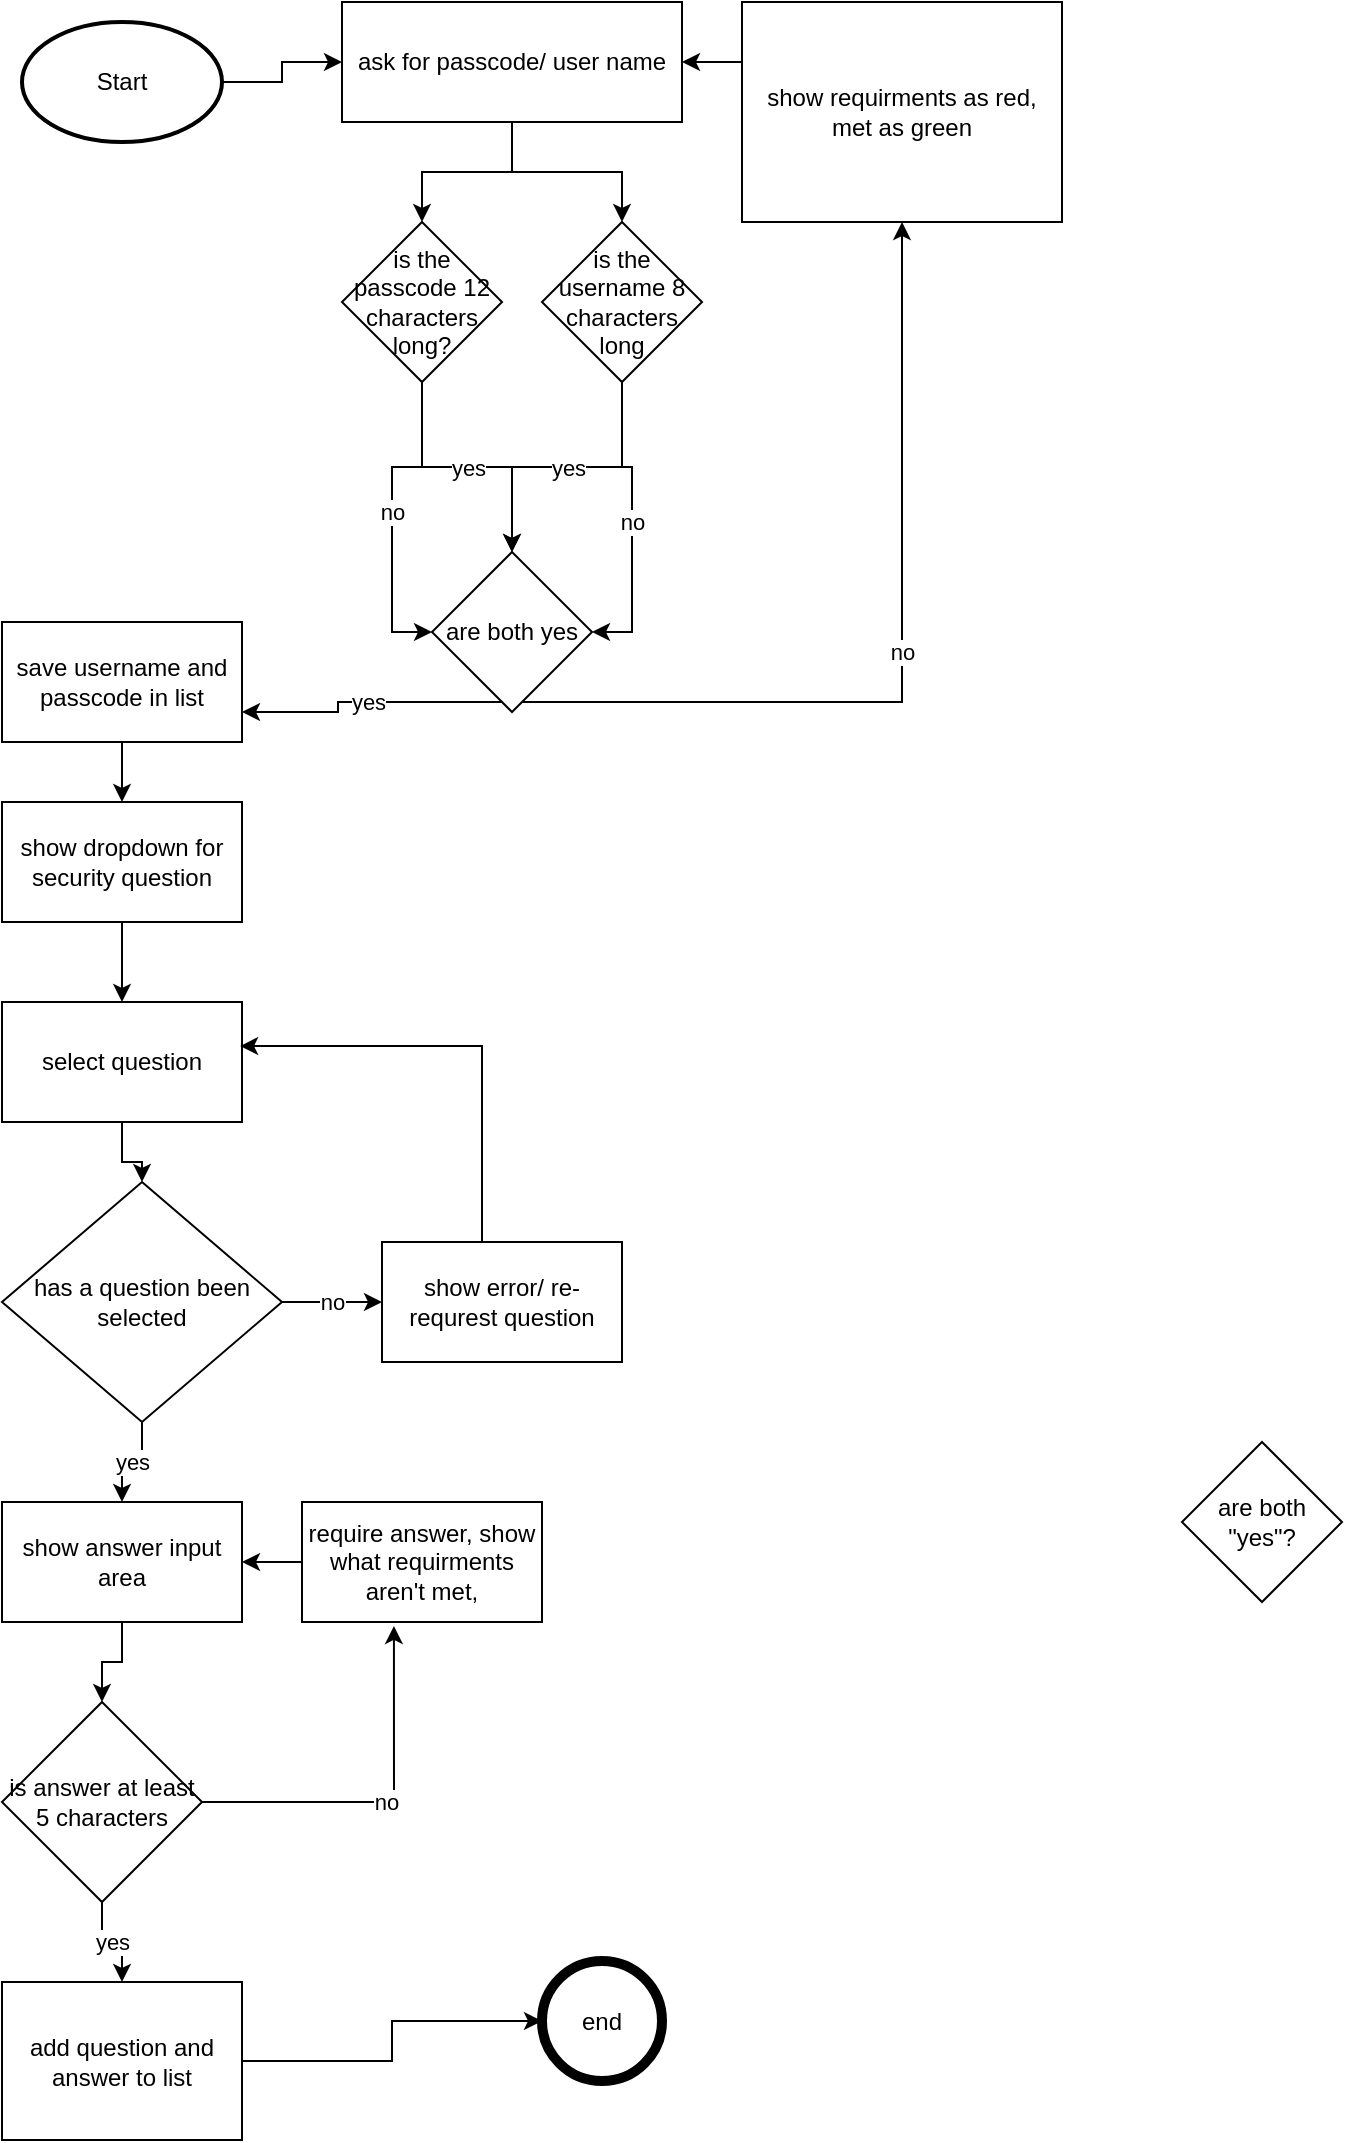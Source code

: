 <mxfile version="24.2.5" type="device" pages="4">
  <diagram name="Login Check/ Storage" id="9tpw70X7Q1VtCu32FNCy">
    <mxGraphModel dx="1434" dy="956" grid="1" gridSize="10" guides="1" tooltips="1" connect="1" arrows="1" fold="1" page="1" pageScale="1" pageWidth="827" pageHeight="1169" math="0" shadow="0">
      <root>
        <mxCell id="0Hoveio9KSXY4x-1HRcn-0" />
        <mxCell id="0Hoveio9KSXY4x-1HRcn-1" parent="0Hoveio9KSXY4x-1HRcn-0" />
        <mxCell id="dm8yeIsYwI0P7qoBIj0t-7" value="" style="edgeStyle=orthogonalEdgeStyle;rounded=0;orthogonalLoop=1;jettySize=auto;html=1;" parent="0Hoveio9KSXY4x-1HRcn-1" source="0Hoveio9KSXY4x-1HRcn-3" target="dm8yeIsYwI0P7qoBIj0t-5" edge="1">
          <mxGeometry relative="1" as="geometry" />
        </mxCell>
        <mxCell id="0Hoveio9KSXY4x-1HRcn-3" value="Start" style="strokeWidth=2;html=1;shape=mxgraph.flowchart.start_1;whiteSpace=wrap;" parent="0Hoveio9KSXY4x-1HRcn-1" vertex="1">
          <mxGeometry x="10" y="10" width="100" height="60" as="geometry" />
        </mxCell>
        <mxCell id="0Hoveio9KSXY4x-1HRcn-4" style="edgeStyle=orthogonalEdgeStyle;rounded=0;orthogonalLoop=1;jettySize=auto;html=1;entryX=0;entryY=0.5;entryDx=0;entryDy=0;" parent="0Hoveio9KSXY4x-1HRcn-1" edge="1">
          <mxGeometry relative="1" as="geometry">
            <Array as="points">
              <mxPoint x="470" y="10" />
            </Array>
            <mxPoint x="260" y="10" as="sourcePoint" />
          </mxGeometry>
        </mxCell>
        <mxCell id="bce6IL9_vLdNjxIvjYd0-7" value="yes" style="edgeStyle=orthogonalEdgeStyle;rounded=0;orthogonalLoop=1;jettySize=auto;html=1;entryX=0.5;entryY=0;entryDx=0;entryDy=0;" edge="1" parent="0Hoveio9KSXY4x-1HRcn-1" source="0Hoveio9KSXY4x-1HRcn-16" target="bce6IL9_vLdNjxIvjYd0-4">
          <mxGeometry relative="1" as="geometry" />
        </mxCell>
        <mxCell id="bce6IL9_vLdNjxIvjYd0-14" value="no" style="edgeStyle=orthogonalEdgeStyle;rounded=0;orthogonalLoop=1;jettySize=auto;html=1;entryX=0;entryY=0.5;entryDx=0;entryDy=0;" edge="1" parent="0Hoveio9KSXY4x-1HRcn-1" source="0Hoveio9KSXY4x-1HRcn-16" target="bce6IL9_vLdNjxIvjYd0-4">
          <mxGeometry relative="1" as="geometry" />
        </mxCell>
        <mxCell id="0Hoveio9KSXY4x-1HRcn-16" value="is the passcode 12 characters long?" style="rhombus;whiteSpace=wrap;html=1;" parent="0Hoveio9KSXY4x-1HRcn-1" vertex="1">
          <mxGeometry x="170" y="110" width="80" height="80" as="geometry" />
        </mxCell>
        <mxCell id="bce6IL9_vLdNjxIvjYd0-6" value="yes" style="edgeStyle=orthogonalEdgeStyle;rounded=0;orthogonalLoop=1;jettySize=auto;html=1;entryX=0.5;entryY=0;entryDx=0;entryDy=0;" edge="1" parent="0Hoveio9KSXY4x-1HRcn-1" source="0Hoveio9KSXY4x-1HRcn-19" target="bce6IL9_vLdNjxIvjYd0-4">
          <mxGeometry relative="1" as="geometry" />
        </mxCell>
        <mxCell id="bce6IL9_vLdNjxIvjYd0-13" value="no" style="edgeStyle=orthogonalEdgeStyle;rounded=0;orthogonalLoop=1;jettySize=auto;html=1;entryX=1;entryY=0.5;entryDx=0;entryDy=0;" edge="1" parent="0Hoveio9KSXY4x-1HRcn-1" source="0Hoveio9KSXY4x-1HRcn-19" target="bce6IL9_vLdNjxIvjYd0-4">
          <mxGeometry relative="1" as="geometry" />
        </mxCell>
        <mxCell id="0Hoveio9KSXY4x-1HRcn-19" value="is the username 8 characters long" style="rhombus;whiteSpace=wrap;html=1;" parent="0Hoveio9KSXY4x-1HRcn-1" vertex="1">
          <mxGeometry x="270" y="110" width="80" height="80" as="geometry" />
        </mxCell>
        <mxCell id="bce6IL9_vLdNjxIvjYd0-9" value="" style="edgeStyle=orthogonalEdgeStyle;rounded=0;orthogonalLoop=1;jettySize=auto;html=1;" edge="1" parent="0Hoveio9KSXY4x-1HRcn-1" source="0Hoveio9KSXY4x-1HRcn-22" target="dm8yeIsYwI0P7qoBIj0t-5">
          <mxGeometry relative="1" as="geometry">
            <Array as="points">
              <mxPoint x="360" y="30" />
              <mxPoint x="360" y="30" />
            </Array>
          </mxGeometry>
        </mxCell>
        <mxCell id="0Hoveio9KSXY4x-1HRcn-22" value="show requirments as red, met as green" style="whiteSpace=wrap;html=1;" parent="0Hoveio9KSXY4x-1HRcn-1" vertex="1">
          <mxGeometry x="370" width="160" height="110" as="geometry" />
        </mxCell>
        <mxCell id="0Hoveio9KSXY4x-1HRcn-25" value="are both &quot;yes&quot;?" style="rhombus;whiteSpace=wrap;html=1;" parent="0Hoveio9KSXY4x-1HRcn-1" vertex="1">
          <mxGeometry x="590" y="720" width="80" height="80" as="geometry" />
        </mxCell>
        <mxCell id="bce6IL9_vLdNjxIvjYd0-23" value="" style="edgeStyle=orthogonalEdgeStyle;rounded=0;orthogonalLoop=1;jettySize=auto;html=1;" edge="1" parent="0Hoveio9KSXY4x-1HRcn-1" source="0Hoveio9KSXY4x-1HRcn-30" target="0Hoveio9KSXY4x-1HRcn-32">
          <mxGeometry relative="1" as="geometry" />
        </mxCell>
        <mxCell id="0Hoveio9KSXY4x-1HRcn-30" value="save username and passcode in list" style="whiteSpace=wrap;html=1;" parent="0Hoveio9KSXY4x-1HRcn-1" vertex="1">
          <mxGeometry y="310" width="120" height="60" as="geometry" />
        </mxCell>
        <mxCell id="bce6IL9_vLdNjxIvjYd0-24" value="" style="edgeStyle=orthogonalEdgeStyle;rounded=0;orthogonalLoop=1;jettySize=auto;html=1;" edge="1" parent="0Hoveio9KSXY4x-1HRcn-1" source="0Hoveio9KSXY4x-1HRcn-44" target="0Hoveio9KSXY4x-1HRcn-39">
          <mxGeometry relative="1" as="geometry" />
        </mxCell>
        <mxCell id="0Hoveio9KSXY4x-1HRcn-32" value="show dropdown for security question" style="whiteSpace=wrap;html=1;" parent="0Hoveio9KSXY4x-1HRcn-1" vertex="1">
          <mxGeometry y="400" width="120" height="60" as="geometry" />
        </mxCell>
        <mxCell id="bce6IL9_vLdNjxIvjYd0-30" value="" style="edgeStyle=orthogonalEdgeStyle;rounded=0;orthogonalLoop=1;jettySize=auto;html=1;" edge="1" parent="0Hoveio9KSXY4x-1HRcn-1" source="0Hoveio9KSXY4x-1HRcn-36" target="0Hoveio9KSXY4x-1HRcn-42">
          <mxGeometry relative="1" as="geometry" />
        </mxCell>
        <mxCell id="0Hoveio9KSXY4x-1HRcn-36" value="show answer input area" style="whiteSpace=wrap;html=1;" parent="0Hoveio9KSXY4x-1HRcn-1" vertex="1">
          <mxGeometry y="750" width="120" height="60" as="geometry" />
        </mxCell>
        <mxCell id="bce6IL9_vLdNjxIvjYd0-26" value="yes" style="edgeStyle=orthogonalEdgeStyle;rounded=0;orthogonalLoop=1;jettySize=auto;html=1;" edge="1" parent="0Hoveio9KSXY4x-1HRcn-1" source="0Hoveio9KSXY4x-1HRcn-39" target="0Hoveio9KSXY4x-1HRcn-36">
          <mxGeometry relative="1" as="geometry" />
        </mxCell>
        <mxCell id="bce6IL9_vLdNjxIvjYd0-28" value="no" style="edgeStyle=orthogonalEdgeStyle;rounded=0;orthogonalLoop=1;jettySize=auto;html=1;" edge="1" parent="0Hoveio9KSXY4x-1HRcn-1" source="0Hoveio9KSXY4x-1HRcn-39" target="bce6IL9_vLdNjxIvjYd0-27">
          <mxGeometry relative="1" as="geometry" />
        </mxCell>
        <mxCell id="0Hoveio9KSXY4x-1HRcn-39" value="has a question been selected" style="rhombus;whiteSpace=wrap;html=1;" parent="0Hoveio9KSXY4x-1HRcn-1" vertex="1">
          <mxGeometry y="590" width="140" height="120" as="geometry" />
        </mxCell>
        <mxCell id="bce6IL9_vLdNjxIvjYd0-31" value="yes" style="edgeStyle=orthogonalEdgeStyle;rounded=0;orthogonalLoop=1;jettySize=auto;html=1;entryX=0.5;entryY=0;entryDx=0;entryDy=0;" edge="1" parent="0Hoveio9KSXY4x-1HRcn-1" source="0Hoveio9KSXY4x-1HRcn-42" target="0Hoveio9KSXY4x-1HRcn-51">
          <mxGeometry relative="1" as="geometry" />
        </mxCell>
        <mxCell id="0Hoveio9KSXY4x-1HRcn-42" value="is answer at least 5 characters" style="rhombus;whiteSpace=wrap;html=1;" parent="0Hoveio9KSXY4x-1HRcn-1" vertex="1">
          <mxGeometry y="850" width="100" height="100" as="geometry" />
        </mxCell>
        <mxCell id="dm8yeIsYwI0P7qoBIj0t-1" value="" style="edgeStyle=orthogonalEdgeStyle;rounded=0;orthogonalLoop=1;jettySize=auto;html=1;" parent="0Hoveio9KSXY4x-1HRcn-1" source="0Hoveio9KSXY4x-1HRcn-51" target="dm8yeIsYwI0P7qoBIj0t-0" edge="1">
          <mxGeometry relative="1" as="geometry" />
        </mxCell>
        <mxCell id="0Hoveio9KSXY4x-1HRcn-51" value="add question and answer to list" style="whiteSpace=wrap;html=1;" parent="0Hoveio9KSXY4x-1HRcn-1" vertex="1">
          <mxGeometry y="990" width="120" height="79" as="geometry" />
        </mxCell>
        <mxCell id="0Hoveio9KSXY4x-1HRcn-52" value="" style="edgeStyle=orthogonalEdgeStyle;rounded=0;orthogonalLoop=1;jettySize=auto;html=1;" parent="0Hoveio9KSXY4x-1HRcn-1" edge="1">
          <mxGeometry relative="1" as="geometry">
            <mxPoint x="430" y="1139" as="targetPoint" />
          </mxGeometry>
        </mxCell>
        <mxCell id="0Hoveio9KSXY4x-1HRcn-54" value="" style="edgeStyle=orthogonalEdgeStyle;rounded=0;orthogonalLoop=1;jettySize=auto;html=1;" parent="0Hoveio9KSXY4x-1HRcn-1" edge="1">
          <mxGeometry relative="1" as="geometry">
            <mxPoint x="590" y="1080" as="targetPoint" />
          </mxGeometry>
        </mxCell>
        <mxCell id="0Hoveio9KSXY4x-1HRcn-56" value="" style="edgeStyle=orthogonalEdgeStyle;rounded=0;orthogonalLoop=1;jettySize=auto;html=1;" parent="0Hoveio9KSXY4x-1HRcn-1" edge="1">
          <mxGeometry relative="1" as="geometry">
            <mxPoint x="310" y="1129" as="targetPoint" />
          </mxGeometry>
        </mxCell>
        <mxCell id="dm8yeIsYwI0P7qoBIj0t-0" value="end" style="shape=ellipse;html=1;dashed=0;whiteSpace=wrap;aspect=fixed;strokeWidth=5;perimeter=ellipsePerimeter;" parent="0Hoveio9KSXY4x-1HRcn-1" vertex="1">
          <mxGeometry x="270" y="979.5" width="60" height="60" as="geometry" />
        </mxCell>
        <mxCell id="dm8yeIsYwI0P7qoBIj0t-9" value="" style="edgeStyle=orthogonalEdgeStyle;rounded=0;orthogonalLoop=1;jettySize=auto;html=1;" parent="0Hoveio9KSXY4x-1HRcn-1" source="dm8yeIsYwI0P7qoBIj0t-5" target="0Hoveio9KSXY4x-1HRcn-16" edge="1">
          <mxGeometry relative="1" as="geometry" />
        </mxCell>
        <mxCell id="dm8yeIsYwI0P7qoBIj0t-10" style="edgeStyle=orthogonalEdgeStyle;rounded=0;orthogonalLoop=1;jettySize=auto;html=1;" parent="0Hoveio9KSXY4x-1HRcn-1" source="dm8yeIsYwI0P7qoBIj0t-5" target="0Hoveio9KSXY4x-1HRcn-19" edge="1">
          <mxGeometry relative="1" as="geometry" />
        </mxCell>
        <mxCell id="dm8yeIsYwI0P7qoBIj0t-5" value="ask for passcode/ user name" style="whiteSpace=wrap;html=1;" parent="0Hoveio9KSXY4x-1HRcn-1" vertex="1">
          <mxGeometry x="170" width="170" height="60" as="geometry" />
        </mxCell>
        <mxCell id="bce6IL9_vLdNjxIvjYd0-15" value="no" style="edgeStyle=orthogonalEdgeStyle;rounded=0;orthogonalLoop=1;jettySize=auto;html=1;" edge="1" parent="0Hoveio9KSXY4x-1HRcn-1" source="bce6IL9_vLdNjxIvjYd0-4" target="0Hoveio9KSXY4x-1HRcn-22">
          <mxGeometry relative="1" as="geometry">
            <Array as="points">
              <mxPoint x="450" y="350" />
            </Array>
          </mxGeometry>
        </mxCell>
        <mxCell id="bce6IL9_vLdNjxIvjYd0-22" value="yes" style="edgeStyle=orthogonalEdgeStyle;rounded=0;orthogonalLoop=1;jettySize=auto;html=1;entryX=1;entryY=0.75;entryDx=0;entryDy=0;" edge="1" parent="0Hoveio9KSXY4x-1HRcn-1" source="bce6IL9_vLdNjxIvjYd0-4" target="0Hoveio9KSXY4x-1HRcn-30">
          <mxGeometry relative="1" as="geometry">
            <Array as="points">
              <mxPoint x="168" y="350" />
              <mxPoint x="168" y="355" />
            </Array>
          </mxGeometry>
        </mxCell>
        <mxCell id="bce6IL9_vLdNjxIvjYd0-4" value="are both yes" style="rhombus;whiteSpace=wrap;html=1;" vertex="1" parent="0Hoveio9KSXY4x-1HRcn-1">
          <mxGeometry x="215" y="275" width="80" height="80" as="geometry" />
        </mxCell>
        <mxCell id="bce6IL9_vLdNjxIvjYd0-25" value="" style="edgeStyle=orthogonalEdgeStyle;rounded=0;orthogonalLoop=1;jettySize=auto;html=1;" edge="1" parent="0Hoveio9KSXY4x-1HRcn-1" source="0Hoveio9KSXY4x-1HRcn-32" target="0Hoveio9KSXY4x-1HRcn-44">
          <mxGeometry relative="1" as="geometry">
            <mxPoint x="60" y="460" as="sourcePoint" />
            <mxPoint x="80" y="570" as="targetPoint" />
          </mxGeometry>
        </mxCell>
        <mxCell id="0Hoveio9KSXY4x-1HRcn-44" value="select question" style="whiteSpace=wrap;html=1;" parent="0Hoveio9KSXY4x-1HRcn-1" vertex="1">
          <mxGeometry y="500" width="120" height="60" as="geometry" />
        </mxCell>
        <mxCell id="bce6IL9_vLdNjxIvjYd0-27" value="show error/ re-requrest question" style="whiteSpace=wrap;html=1;" vertex="1" parent="0Hoveio9KSXY4x-1HRcn-1">
          <mxGeometry x="190" y="620" width="120" height="60" as="geometry" />
        </mxCell>
        <mxCell id="bce6IL9_vLdNjxIvjYd0-29" style="edgeStyle=orthogonalEdgeStyle;rounded=0;orthogonalLoop=1;jettySize=auto;html=1;entryX=0.992;entryY=0.367;entryDx=0;entryDy=0;entryPerimeter=0;" edge="1" parent="0Hoveio9KSXY4x-1HRcn-1" source="bce6IL9_vLdNjxIvjYd0-27" target="0Hoveio9KSXY4x-1HRcn-44">
          <mxGeometry relative="1" as="geometry">
            <Array as="points">
              <mxPoint x="240" y="522" />
            </Array>
          </mxGeometry>
        </mxCell>
        <mxCell id="bce6IL9_vLdNjxIvjYd0-38" value="" style="edgeStyle=orthogonalEdgeStyle;rounded=0;orthogonalLoop=1;jettySize=auto;html=1;" edge="1" parent="0Hoveio9KSXY4x-1HRcn-1" source="bce6IL9_vLdNjxIvjYd0-33" target="0Hoveio9KSXY4x-1HRcn-36">
          <mxGeometry relative="1" as="geometry" />
        </mxCell>
        <mxCell id="bce6IL9_vLdNjxIvjYd0-33" value="require answer, show what requirments aren&#39;t met," style="whiteSpace=wrap;html=1;" vertex="1" parent="0Hoveio9KSXY4x-1HRcn-1">
          <mxGeometry x="150" y="750" width="120" height="60" as="geometry" />
        </mxCell>
        <mxCell id="bce6IL9_vLdNjxIvjYd0-35" value="no" style="edgeStyle=orthogonalEdgeStyle;rounded=0;orthogonalLoop=1;jettySize=auto;html=1;entryX=0.383;entryY=1.033;entryDx=0;entryDy=0;entryPerimeter=0;" edge="1" parent="0Hoveio9KSXY4x-1HRcn-1" source="0Hoveio9KSXY4x-1HRcn-42" target="bce6IL9_vLdNjxIvjYd0-33">
          <mxGeometry relative="1" as="geometry" />
        </mxCell>
      </root>
    </mxGraphModel>
  </diagram>
  <diagram name="V2 (makes more sense)" id="n6Wm4xatbLt7hEbNFKrT">
    <mxGraphModel dx="1434" dy="956" grid="1" gridSize="10" guides="1" tooltips="1" connect="1" arrows="1" fold="1" page="1" pageScale="1" pageWidth="827" pageHeight="1169" math="0" shadow="0">
      <root>
        <mxCell id="0" />
        <mxCell id="1" parent="0" />
        <mxCell id="28RMrouGWsy9ppsm-xjJ-12" value="" style="edgeStyle=orthogonalEdgeStyle;rounded=0;orthogonalLoop=1;jettySize=auto;html=1;" parent="1" source="28RMrouGWsy9ppsm-xjJ-1" target="28RMrouGWsy9ppsm-xjJ-11" edge="1">
          <mxGeometry relative="1" as="geometry" />
        </mxCell>
        <mxCell id="28RMrouGWsy9ppsm-xjJ-1" value="Start" style="strokeWidth=2;html=1;shape=mxgraph.flowchart.start_1;whiteSpace=wrap;" parent="1" vertex="1">
          <mxGeometry x="10" y="10" width="100" height="60" as="geometry" />
        </mxCell>
        <mxCell id="qfqiavT_rfYKxe65icQH-37" style="edgeStyle=orthogonalEdgeStyle;rounded=0;orthogonalLoop=1;jettySize=auto;html=1;entryX=0;entryY=0.5;entryDx=0;entryDy=0;" parent="1" source="28RMrouGWsy9ppsm-xjJ-11" target="wf1ZQBuZ4TE2wuPAcpOi-1" edge="1">
          <mxGeometry relative="1" as="geometry">
            <Array as="points">
              <mxPoint x="470" y="10" />
            </Array>
          </mxGeometry>
        </mxCell>
        <mxCell id="28RMrouGWsy9ppsm-xjJ-11" value="button" style="shape=offPageConnector;whiteSpace=wrap;html=1;rotation=0;size=0.5;" parent="1" vertex="1">
          <mxGeometry x="180" width="80" height="80" as="geometry" />
        </mxCell>
        <mxCell id="qfqiavT_rfYKxe65icQH-44" value="yes" style="edgeStyle=orthogonalEdgeStyle;rounded=0;orthogonalLoop=1;jettySize=auto;html=1;entryX=0;entryY=0.5;entryDx=0;entryDy=0;" parent="1" source="wf1ZQBuZ4TE2wuPAcpOi-1" target="wf1ZQBuZ4TE2wuPAcpOi-5" edge="1">
          <mxGeometry relative="1" as="geometry" />
        </mxCell>
        <mxCell id="qfqiavT_rfYKxe65icQH-46" value="no" style="edgeStyle=orthogonalEdgeStyle;rounded=0;orthogonalLoop=1;jettySize=auto;html=1;" parent="1" source="wf1ZQBuZ4TE2wuPAcpOi-1" target="wf1ZQBuZ4TE2wuPAcpOi-9" edge="1">
          <mxGeometry relative="1" as="geometry" />
        </mxCell>
        <mxCell id="wf1ZQBuZ4TE2wuPAcpOi-1" value="clicked &quot;create passcode&quot;?" style="rhombus;whiteSpace=wrap;html=1;" parent="1" vertex="1">
          <mxGeometry x="470" width="100" height="100" as="geometry" />
        </mxCell>
        <mxCell id="wf1ZQBuZ4TE2wuPAcpOi-5" value="open menue for creation (with 2 fields)&lt;div&gt;&lt;br&gt;&lt;/div&gt;&lt;div&gt;1 for username (mentioning caveots)&lt;/div&gt;&lt;div&gt;1 for passcode (same)&lt;/div&gt;" style="whiteSpace=wrap;html=1;" parent="1" vertex="1">
          <mxGeometry x="560" y="90" width="120" height="100" as="geometry" />
        </mxCell>
        <mxCell id="wf1ZQBuZ4TE2wuPAcpOi-9" value="seperate code" style="shape=offPageConnector;whiteSpace=wrap;html=1;rotation=0;size=0.5;" parent="1" vertex="1">
          <mxGeometry x="610" y="10" width="80" height="80" as="geometry" />
        </mxCell>
        <mxCell id="qfqiavT_rfYKxe65icQH-34" style="edgeStyle=orthogonalEdgeStyle;rounded=0;orthogonalLoop=1;jettySize=auto;html=1;" parent="1" source="zt2LgW15el0GZPkOu7nI-4" target="qfqiavT_rfYKxe65icQH-6" edge="1">
          <mxGeometry relative="1" as="geometry" />
        </mxCell>
        <mxCell id="qfqiavT_rfYKxe65icQH-35" style="edgeStyle=orthogonalEdgeStyle;rounded=0;orthogonalLoop=1;jettySize=auto;html=1;" parent="1" source="zt2LgW15el0GZPkOu7nI-4" target="qfqiavT_rfYKxe65icQH-3" edge="1">
          <mxGeometry relative="1" as="geometry" />
        </mxCell>
        <mxCell id="zt2LgW15el0GZPkOu7nI-4" value="keep menue open, displaying unmet parts of requriments" style="whiteSpace=wrap;html=1;" parent="1" vertex="1">
          <mxGeometry x="50" y="130" width="120" height="80" as="geometry" />
        </mxCell>
        <mxCell id="qfqiavT_rfYKxe65icQH-38" value="no" style="edgeStyle=orthogonalEdgeStyle;rounded=0;orthogonalLoop=1;jettySize=auto;html=1;" parent="1" source="qfqiavT_rfYKxe65icQH-3" target="qfqiavT_rfYKxe65icQH-11" edge="1">
          <mxGeometry relative="1" as="geometry">
            <Array as="points">
              <mxPoint x="40" y="80" />
            </Array>
          </mxGeometry>
        </mxCell>
        <mxCell id="joMcoYjOBNjfnRrwqcNP-7" value="yes" style="edgeStyle=orthogonalEdgeStyle;rounded=0;orthogonalLoop=1;jettySize=auto;html=1;" parent="1" source="qfqiavT_rfYKxe65icQH-3" target="qfqiavT_rfYKxe65icQH-20" edge="1">
          <mxGeometry x="-0.333" relative="1" as="geometry">
            <mxPoint as="offset" />
          </mxGeometry>
        </mxCell>
        <mxCell id="qfqiavT_rfYKxe65icQH-3" value="is the passcode 12 characters long?" style="rhombus;whiteSpace=wrap;html=1;" parent="1" vertex="1">
          <mxGeometry y="260" width="80" height="80" as="geometry" />
        </mxCell>
        <mxCell id="qfqiavT_rfYKxe65icQH-32" value="no" style="edgeStyle=orthogonalEdgeStyle;rounded=0;orthogonalLoop=1;jettySize=auto;html=1;entryX=0.25;entryY=1;entryDx=0;entryDy=0;" parent="1" source="qfqiavT_rfYKxe65icQH-6" target="qfqiavT_rfYKxe65icQH-11" edge="1">
          <mxGeometry relative="1" as="geometry" />
        </mxCell>
        <mxCell id="joMcoYjOBNjfnRrwqcNP-6" value="yes" style="edgeStyle=orthogonalEdgeStyle;rounded=0;orthogonalLoop=1;jettySize=auto;html=1;" parent="1" source="qfqiavT_rfYKxe65icQH-6" target="qfqiavT_rfYKxe65icQH-20" edge="1">
          <mxGeometry relative="1" as="geometry">
            <Array as="points">
              <mxPoint x="170" y="370" />
              <mxPoint x="40" y="370" />
            </Array>
          </mxGeometry>
        </mxCell>
        <mxCell id="qfqiavT_rfYKxe65icQH-6" value="is the username 8 characters long" style="rhombus;whiteSpace=wrap;html=1;" parent="1" vertex="1">
          <mxGeometry x="130" y="260" width="80" height="80" as="geometry" />
        </mxCell>
        <mxCell id="qfqiavT_rfYKxe65icQH-8" value="display error if button clicked? prevent clicking of button untill met? show missing requirments &lt;i&gt;and &lt;/i&gt;warn if clicked? show missing requirments and gray out?" style="shape=note;whiteSpace=wrap;html=1;backgroundOutline=1;fontColor=#000000;darkOpacity=0.05;fillColor=#FFF9B2;strokeColor=none;fillStyle=solid;direction=west;gradientDirection=north;gradientColor=#FFF2A1;shadow=1;size=20;pointerEvents=1;" parent="1" vertex="1">
          <mxGeometry x="320" y="180" width="140" height="160" as="geometry" />
        </mxCell>
        <mxCell id="qfqiavT_rfYKxe65icQH-31" value="" style="edgeStyle=orthogonalEdgeStyle;rounded=0;orthogonalLoop=1;jettySize=auto;html=1;" parent="1" source="qfqiavT_rfYKxe65icQH-11" target="zt2LgW15el0GZPkOu7nI-4" edge="1">
          <mxGeometry relative="1" as="geometry" />
        </mxCell>
        <mxCell id="qfqiavT_rfYKxe65icQH-11" value="display issues as red text beneath requirments (I.E. Username not put in, Username less than 8 characters, Username over 8 characters, ect)" style="whiteSpace=wrap;html=1;" parent="1" vertex="1">
          <mxGeometry x="270" y="40" width="160" height="110" as="geometry" />
        </mxCell>
        <mxCell id="joMcoYjOBNjfnRrwqcNP-4" value="yes" style="edgeStyle=orthogonalEdgeStyle;rounded=0;orthogonalLoop=1;jettySize=auto;html=1;" parent="1" source="qfqiavT_rfYKxe65icQH-20" target="joMcoYjOBNjfnRrwqcNP-1" edge="1">
          <mxGeometry relative="1" as="geometry" />
        </mxCell>
        <mxCell id="joMcoYjOBNjfnRrwqcNP-5" value="no" style="edgeStyle=orthogonalEdgeStyle;rounded=0;orthogonalLoop=1;jettySize=auto;html=1;entryX=0.25;entryY=1;entryDx=0;entryDy=0;" parent="1" source="qfqiavT_rfYKxe65icQH-20" target="qfqiavT_rfYKxe65icQH-11" edge="1">
          <mxGeometry relative="1" as="geometry">
            <Array as="points">
              <mxPoint x="100" y="440" />
              <mxPoint x="100" y="380" />
              <mxPoint x="180" y="380" />
              <mxPoint x="180" y="360" />
              <mxPoint x="220" y="360" />
              <mxPoint x="220" y="300" />
              <mxPoint x="310" y="300" />
            </Array>
            <mxPoint as="offset" />
          </mxGeometry>
        </mxCell>
        <mxCell id="qfqiavT_rfYKxe65icQH-20" value="are both &quot;yes&quot;?" style="rhombus;whiteSpace=wrap;html=1;" parent="1" vertex="1">
          <mxGeometry y="400" width="80" height="80" as="geometry" />
        </mxCell>
        <mxCell id="qfqiavT_rfYKxe65icQH-43" value="" style="shape=link;html=1;rounded=0;entryX=0.75;entryY=1;entryDx=0;entryDy=0;" parent="1" source="qfqiavT_rfYKxe65icQH-8" target="qfqiavT_rfYKxe65icQH-11" edge="1">
          <mxGeometry width="100" relative="1" as="geometry">
            <mxPoint x="370" y="310" as="sourcePoint" />
            <mxPoint x="470" y="310" as="targetPoint" />
          </mxGeometry>
        </mxCell>
        <mxCell id="qfqiavT_rfYKxe65icQH-45" style="edgeStyle=orthogonalEdgeStyle;rounded=0;orthogonalLoop=1;jettySize=auto;html=1;entryX=0.813;entryY=0.991;entryDx=0;entryDy=0;entryPerimeter=0;" parent="1" source="wf1ZQBuZ4TE2wuPAcpOi-5" target="qfqiavT_rfYKxe65icQH-11" edge="1">
          <mxGeometry relative="1" as="geometry">
            <Array as="points">
              <mxPoint x="400" y="170" />
            </Array>
          </mxGeometry>
        </mxCell>
        <mxCell id="joMcoYjOBNjfnRrwqcNP-9" value="" style="edgeStyle=orthogonalEdgeStyle;rounded=0;orthogonalLoop=1;jettySize=auto;html=1;" parent="1" source="joMcoYjOBNjfnRrwqcNP-1" target="joMcoYjOBNjfnRrwqcNP-8" edge="1">
          <mxGeometry relative="1" as="geometry" />
        </mxCell>
        <mxCell id="PEYWZIbnZrysc9Ly27i_-3" value="" style="edgeStyle=orthogonalEdgeStyle;rounded=0;orthogonalLoop=1;jettySize=auto;html=1;" parent="1" source="joMcoYjOBNjfnRrwqcNP-1" target="joMcoYjOBNjfnRrwqcNP-19" edge="1">
          <mxGeometry relative="1" as="geometry">
            <Array as="points">
              <mxPoint x="180" y="570" />
              <mxPoint x="180" y="570" />
            </Array>
          </mxGeometry>
        </mxCell>
        <mxCell id="joMcoYjOBNjfnRrwqcNP-1" value="save username and passcode in temporary location" style="whiteSpace=wrap;html=1;" parent="1" vertex="1">
          <mxGeometry y="540" width="120" height="60" as="geometry" />
        </mxCell>
        <mxCell id="PEYWZIbnZrysc9Ly27i_-4" value="" style="edgeStyle=orthogonalEdgeStyle;rounded=0;orthogonalLoop=1;jettySize=auto;html=1;" parent="1" source="joMcoYjOBNjfnRrwqcNP-8" target="joMcoYjOBNjfnRrwqcNP-22" edge="1">
          <mxGeometry relative="1" as="geometry" />
        </mxCell>
        <mxCell id="joMcoYjOBNjfnRrwqcNP-8" value="show dropdown for security question, and ask for choice" style="whiteSpace=wrap;html=1;" parent="1" vertex="1">
          <mxGeometry y="665" width="120" height="60" as="geometry" />
        </mxCell>
        <mxCell id="joMcoYjOBNjfnRrwqcNP-12" value="preset, where the questions are pre-made, such as &quot;first pets name&quot;, ect.&lt;div&gt;&lt;br&gt;&lt;/div&gt;&lt;div&gt;could also have it where the user types their own question, but it is more complex.&lt;/div&gt;" style="shape=note;whiteSpace=wrap;html=1;backgroundOutline=1;fontColor=#000000;darkOpacity=0.05;fillColor=#FFF9B2;strokeColor=none;fillStyle=solid;direction=west;gradientDirection=north;gradientColor=#FFF2A1;shadow=1;size=20;pointerEvents=1;" parent="1" vertex="1">
          <mxGeometry x="190" y="585" width="140" height="160" as="geometry" />
        </mxCell>
        <mxCell id="joMcoYjOBNjfnRrwqcNP-16" value="" style="shape=link;html=1;rounded=0;entryX=1.036;entryY=0.263;entryDx=0;entryDy=0;entryPerimeter=0;exitX=0.983;exitY=0.617;exitDx=0;exitDy=0;exitPerimeter=0;" parent="1" source="joMcoYjOBNjfnRrwqcNP-8" target="joMcoYjOBNjfnRrwqcNP-12" edge="1">
          <mxGeometry width="100" relative="1" as="geometry">
            <mxPoint x="40" y="760" as="sourcePoint" />
            <mxPoint x="140" y="760" as="targetPoint" />
          </mxGeometry>
        </mxCell>
        <mxCell id="PEYWZIbnZrysc9Ly27i_-6" value="" style="edgeStyle=orthogonalEdgeStyle;rounded=0;orthogonalLoop=1;jettySize=auto;html=1;" parent="1" source="joMcoYjOBNjfnRrwqcNP-19" target="PEYWZIbnZrysc9Ly27i_-5" edge="1">
          <mxGeometry relative="1" as="geometry">
            <Array as="points">
              <mxPoint x="350" y="530" />
              <mxPoint x="350" y="530" />
            </Array>
          </mxGeometry>
        </mxCell>
        <mxCell id="joMcoYjOBNjfnRrwqcNP-19" value="input answer" style="whiteSpace=wrap;html=1;" parent="1" vertex="1">
          <mxGeometry x="200" y="525" width="120" height="60" as="geometry" />
        </mxCell>
        <mxCell id="PEYWZIbnZrysc9Ly27i_-14" value="yes" style="edgeStyle=orthogonalEdgeStyle;rounded=0;orthogonalLoop=1;jettySize=auto;html=1;" parent="1" source="joMcoYjOBNjfnRrwqcNP-22" target="PEYWZIbnZrysc9Ly27i_-12" edge="1">
          <mxGeometry relative="1" as="geometry" />
        </mxCell>
        <mxCell id="PEYWZIbnZrysc9Ly27i_-18" value="no" style="edgeStyle=orthogonalEdgeStyle;rounded=0;orthogonalLoop=1;jettySize=auto;html=1;entryX=1;entryY=0.75;entryDx=0;entryDy=0;" parent="1" source="joMcoYjOBNjfnRrwqcNP-22" target="joMcoYjOBNjfnRrwqcNP-19" edge="1">
          <mxGeometry relative="1" as="geometry">
            <Array as="points">
              <mxPoint x="350" y="809" />
              <mxPoint x="350" y="555" />
              <mxPoint x="320" y="555" />
            </Array>
          </mxGeometry>
        </mxCell>
        <mxCell id="joMcoYjOBNjfnRrwqcNP-22" value="has a question been selected" style="rhombus;whiteSpace=wrap;html=1;" parent="1" vertex="1">
          <mxGeometry y="749" width="140" height="120" as="geometry" />
        </mxCell>
        <mxCell id="PEYWZIbnZrysc9Ly27i_-19" value="no" style="edgeStyle=orthogonalEdgeStyle;rounded=0;orthogonalLoop=1;jettySize=auto;html=1;entryX=1;entryY=0.75;entryDx=0;entryDy=0;" parent="1" source="PEYWZIbnZrysc9Ly27i_-5" target="joMcoYjOBNjfnRrwqcNP-19" edge="1">
          <mxGeometry relative="1" as="geometry">
            <Array as="points">
              <mxPoint x="320" y="540" />
            </Array>
          </mxGeometry>
        </mxCell>
        <mxCell id="PEYWZIbnZrysc9Ly27i_-24" value="yes" style="edgeStyle=orthogonalEdgeStyle;rounded=0;orthogonalLoop=1;jettySize=auto;html=1;" parent="1" source="PEYWZIbnZrysc9Ly27i_-5" target="PEYWZIbnZrysc9Ly27i_-12" edge="1">
          <mxGeometry relative="1" as="geometry">
            <Array as="points">
              <mxPoint x="460" y="850" />
              <mxPoint x="180" y="850" />
              <mxPoint x="180" y="980" />
            </Array>
          </mxGeometry>
        </mxCell>
        <mxCell id="PEYWZIbnZrysc9Ly27i_-5" value="is answer greater than 4 characters" style="rhombus;whiteSpace=wrap;html=1;" parent="1" vertex="1">
          <mxGeometry x="420" y="515" width="90" height="95" as="geometry" />
        </mxCell>
        <mxCell id="PEYWZIbnZrysc9Ly27i_-8" style="edgeStyle=orthogonalEdgeStyle;rounded=0;orthogonalLoop=1;jettySize=auto;html=1;entryX=1;entryY=0.25;entryDx=0;entryDy=0;" parent="1" source="PEYWZIbnZrysc9Ly27i_-7" target="joMcoYjOBNjfnRrwqcNP-1" edge="1">
          <mxGeometry relative="1" as="geometry" />
        </mxCell>
        <mxCell id="PEYWZIbnZrysc9Ly27i_-7" value="show error of either &quot;question and answer&quot;" style="whiteSpace=wrap;html=1;" parent="1" vertex="1">
          <mxGeometry x="200" y="440" width="120" height="60" as="geometry" />
        </mxCell>
        <mxCell id="PEYWZIbnZrysc9Ly27i_-9" value="same as previous one. Have text saying if done? gray out button? both? error if put in?" style="shape=note;whiteSpace=wrap;html=1;backgroundOutline=1;fontColor=#000000;darkOpacity=0.05;fillColor=#FFF9B2;strokeColor=none;fillStyle=solid;direction=west;gradientDirection=north;gradientColor=#FFF2A1;shadow=1;size=20;pointerEvents=1;" parent="1" vertex="1">
          <mxGeometry x="450" y="355" width="140" height="160" as="geometry" />
        </mxCell>
        <mxCell id="PEYWZIbnZrysc9Ly27i_-10" value="" style="shape=link;html=1;rounded=0;exitX=0.983;exitY=0.633;exitDx=0;exitDy=0;exitPerimeter=0;" parent="1" source="PEYWZIbnZrysc9Ly27i_-7" target="PEYWZIbnZrysc9Ly27i_-9" edge="1">
          <mxGeometry width="100" relative="1" as="geometry">
            <mxPoint x="347" y="479" as="sourcePoint" />
            <mxPoint x="414" y="480" as="targetPoint" />
          </mxGeometry>
        </mxCell>
        <mxCell id="PEYWZIbnZrysc9Ly27i_-25" value="no" style="edgeStyle=orthogonalEdgeStyle;rounded=0;orthogonalLoop=1;jettySize=auto;html=1;" parent="1" source="PEYWZIbnZrysc9Ly27i_-12" target="joMcoYjOBNjfnRrwqcNP-19" edge="1">
          <mxGeometry relative="1" as="geometry">
            <Array as="points">
              <mxPoint x="130" y="830" />
              <mxPoint x="370" y="830" />
              <mxPoint x="370" y="555" />
            </Array>
          </mxGeometry>
        </mxCell>
        <mxCell id="PEYWZIbnZrysc9Ly27i_-27" value="" style="edgeStyle=orthogonalEdgeStyle;rounded=0;orthogonalLoop=1;jettySize=auto;html=1;" parent="1" source="PEYWZIbnZrysc9Ly27i_-12" target="PEYWZIbnZrysc9Ly27i_-26" edge="1">
          <mxGeometry relative="1" as="geometry" />
        </mxCell>
        <mxCell id="PEYWZIbnZrysc9Ly27i_-12" value="are both yes?" style="rhombus;whiteSpace=wrap;html=1;" parent="1" vertex="1">
          <mxGeometry y="920" width="140" height="120" as="geometry" />
        </mxCell>
        <mxCell id="-yS2M-5v1Bdj5HbMTf9Q-5" value="" style="edgeStyle=orthogonalEdgeStyle;rounded=0;orthogonalLoop=1;jettySize=auto;html=1;" parent="1" source="PEYWZIbnZrysc9Ly27i_-26" target="-yS2M-5v1Bdj5HbMTf9Q-4" edge="1">
          <mxGeometry relative="1" as="geometry" />
        </mxCell>
        <mxCell id="PEYWZIbnZrysc9Ly27i_-26" value="add the answer and question to the list after the username and passcode" style="whiteSpace=wrap;html=1;" parent="1" vertex="1">
          <mxGeometry y="1090" width="120" height="79" as="geometry" />
        </mxCell>
        <mxCell id="-yS2M-5v1Bdj5HbMTf9Q-2" value="" style="edgeStyle=orthogonalEdgeStyle;rounded=0;orthogonalLoop=1;jettySize=auto;html=1;" parent="1" source="PEYWZIbnZrysc9Ly27i_-30" target="-yS2M-5v1Bdj5HbMTf9Q-1" edge="1">
          <mxGeometry relative="1" as="geometry" />
        </mxCell>
        <mxCell id="PEYWZIbnZrysc9Ly27i_-30" value="account" style="shape=offPageConnector;whiteSpace=wrap;html=1;rotation=0;size=0.5;" parent="1" vertex="1">
          <mxGeometry x="310" y="1089" width="80" height="80" as="geometry" />
        </mxCell>
        <mxCell id="-yS2M-5v1Bdj5HbMTf9Q-11" value="" style="edgeStyle=orthogonalEdgeStyle;rounded=0;orthogonalLoop=1;jettySize=auto;html=1;" parent="1" source="-yS2M-5v1Bdj5HbMTf9Q-1" target="-yS2M-5v1Bdj5HbMTf9Q-10" edge="1">
          <mxGeometry relative="1" as="geometry" />
        </mxCell>
        <mxCell id="-yS2M-5v1Bdj5HbMTf9Q-1" value="take the generated ID to link the acount to the database" style="whiteSpace=wrap;html=1;" parent="1" vertex="1">
          <mxGeometry x="430" y="1109" width="120" height="60" as="geometry" />
        </mxCell>
        <mxCell id="-yS2M-5v1Bdj5HbMTf9Q-6" value="" style="edgeStyle=orthogonalEdgeStyle;rounded=0;orthogonalLoop=1;jettySize=auto;html=1;" parent="1" source="-yS2M-5v1Bdj5HbMTf9Q-4" target="PEYWZIbnZrysc9Ly27i_-30" edge="1">
          <mxGeometry relative="1" as="geometry" />
        </mxCell>
        <mxCell id="-yS2M-5v1Bdj5HbMTf9Q-4" value="save the list online on the database" style="whiteSpace=wrap;html=1;" parent="1" vertex="1">
          <mxGeometry x="160" y="1109" width="120" height="60" as="geometry" />
        </mxCell>
        <mxCell id="-yS2M-5v1Bdj5HbMTf9Q-7" value="the ID is used so that when loged in, the passcode can refference the ID, which refferences the account. Used in login code" style="shape=note;whiteSpace=wrap;html=1;backgroundOutline=1;fontColor=#000000;darkOpacity=0.05;fillColor=#FFF9B2;strokeColor=none;fillStyle=solid;direction=west;gradientDirection=north;gradientColor=#FFF2A1;shadow=1;size=20;pointerEvents=1;" parent="1" vertex="1">
          <mxGeometry x="414" y="920" width="140" height="160" as="geometry" />
        </mxCell>
        <mxCell id="-yS2M-5v1Bdj5HbMTf9Q-9" value="" style="shape=link;html=1;rounded=0;entryX=0.558;entryY=-0.017;entryDx=0;entryDy=0;entryPerimeter=0;exitX=0;exitY=0;exitDx=60;exitDy=0;exitPerimeter=0;" parent="1" source="-yS2M-5v1Bdj5HbMTf9Q-7" target="-yS2M-5v1Bdj5HbMTf9Q-1" edge="1">
          <mxGeometry width="100" relative="1" as="geometry">
            <mxPoint x="480" y="1060" as="sourcePoint" />
            <mxPoint x="547" y="1061" as="targetPoint" />
          </mxGeometry>
        </mxCell>
        <mxCell id="-yS2M-5v1Bdj5HbMTf9Q-10" value="" style="shape=ellipse;html=1;dashed=0;whiteSpace=wrap;aspect=fixed;strokeWidth=5;perimeter=ellipsePerimeter;" parent="1" vertex="1">
          <mxGeometry x="560" y="1020" width="60" height="60" as="geometry" />
        </mxCell>
      </root>
    </mxGraphModel>
  </diagram>
  <diagram id="E82GwVfvQp3bfOiPzMAy" name="Plan to meet requirments">
    <mxGraphModel dx="1434" dy="956" grid="1" gridSize="10" guides="1" tooltips="1" connect="1" arrows="1" fold="1" page="1" pageScale="1" pageWidth="850" pageHeight="1100" math="0" shadow="0">
      <root>
        <mxCell id="0" />
        <mxCell id="1" parent="0" />
        <mxCell id="eEqOQuRe1wAahOy5Qmgp-1" value="1. ask to create a username&#xa;    1a. when they submit it, check if it&#39;s equal to 8 characters in length, then allow or require remake acordingly&#xa;2. ask to create a passcode&#xa;    2a. do the same thing, but this time for 12 characters&#xa;3. ask to for security question (either typed or from pre-sets, assuming normal &quot;preset&quot; one, if not, re-design shouldn&#39;t be too hard, as just storing 1 more piece of data)&#xa;    3a. check that the length is at least 5 characters. If so, allow, otherwise, re-do&#xa;&#xa;&#xa;4. store that data elsewhere in some sort of database (the database itself is seperate, but the system to transfer it to said database is here)&#xa;5. go to the newley created account&#xa;    assign that acount to the passcode, so when the login program is used, it will be able to go to the correct account (recommendation: use a number. As this is useless without the code, something simple like &quot;each new user gets a number incramenting by 1. So the first account is &quot;1&quot;, the second &quot;2&quot;, the 10,981 acount is 10,981. any URL&#39;s would be something like &quot;profile/number&quot;. (if website, this is for logging in. If desktop program, that URL wouldn&#39;t be public, but still exist in the &quot;deep web&quot;, for refferencing when signed in, as it&#39;s always stored online." style="text;whiteSpace=wrap;" parent="1" vertex="1">
          <mxGeometry x="100" y="90" width="560" height="300" as="geometry" />
        </mxCell>
      </root>
    </mxGraphModel>
  </diagram>
  <diagram id="0XYMVmbMsd37iYaNAB9R" name="Other Parts">
    <mxGraphModel dx="1434" dy="956" grid="1" gridSize="10" guides="1" tooltips="1" connect="1" arrows="1" fold="1" page="1" pageScale="1" pageWidth="850" pageHeight="1100" math="0" shadow="0">
      <root>
        <mxCell id="0" />
        <mxCell id="1" parent="0" />
        <mxCell id="_EWdydDyp9YB8XfmdIAj-3" value="" style="edgeStyle=orthogonalEdgeStyle;rounded=0;orthogonalLoop=1;jettySize=auto;html=1;" parent="1" source="_EWdydDyp9YB8XfmdIAj-1" target="_EWdydDyp9YB8XfmdIAj-2" edge="1">
          <mxGeometry relative="1" as="geometry" />
        </mxCell>
        <mxCell id="_EWdydDyp9YB8XfmdIAj-1" value="button" style="shape=offPageConnector;whiteSpace=wrap;html=1;" parent="1" vertex="1">
          <mxGeometry width="80" height="80" as="geometry" />
        </mxCell>
        <mxCell id="_EWdydDyp9YB8XfmdIAj-5" value="" style="edgeStyle=orthogonalEdgeStyle;rounded=0;orthogonalLoop=1;jettySize=auto;html=1;" parent="1" source="_EWdydDyp9YB8XfmdIAj-2" target="_EWdydDyp9YB8XfmdIAj-4" edge="1">
          <mxGeometry relative="1" as="geometry" />
        </mxCell>
        <mxCell id="_EWdydDyp9YB8XfmdIAj-2" value="the create passcode button. Perhaps seperate (bellow) login? when login, opens &quot;login or create passcode&quot;? small text for &quot;don&#39;t have account, make one&quot;? combination?" style="whiteSpace=wrap;html=1;" parent="1" vertex="1">
          <mxGeometry y="170" width="250" height="70" as="geometry" />
        </mxCell>
        <mxCell id="_EWdydDyp9YB8XfmdIAj-4" value="button" style="shape=offPageConnector;whiteSpace=wrap;html=1;" parent="1" vertex="1">
          <mxGeometry y="270" width="80" height="80" as="geometry" />
        </mxCell>
        <mxCell id="1aWUAL3dBHyZJ0ddrAmt-1" value="" style="edgeStyle=orthogonalEdgeStyle;rounded=0;orthogonalLoop=1;jettySize=auto;html=1;" parent="1" source="fYyX2I_YX4dLdyuBP7AC-1" target="fYyX2I_YX4dLdyuBP7AC-2" edge="1">
          <mxGeometry relative="1" as="geometry" />
        </mxCell>
        <mxCell id="fYyX2I_YX4dLdyuBP7AC-1" value="seperate code" style="shape=offPageConnector;whiteSpace=wrap;html=1;rotation=0;size=0.5;" parent="1" vertex="1">
          <mxGeometry x="770" width="80" height="80" as="geometry" />
        </mxCell>
        <mxCell id="1aWUAL3dBHyZJ0ddrAmt-6" value="" style="edgeStyle=orthogonalEdgeStyle;rounded=0;orthogonalLoop=1;jettySize=auto;html=1;" parent="1" source="fYyX2I_YX4dLdyuBP7AC-2" target="1aWUAL3dBHyZJ0ddrAmt-5" edge="1">
          <mxGeometry relative="1" as="geometry" />
        </mxCell>
        <mxCell id="fYyX2I_YX4dLdyuBP7AC-2" value="end this system" style="shape=ellipse;html=1;dashed=0;whiteSpace=wrap;aspect=fixed;strokeWidth=5;perimeter=ellipsePerimeter;" parent="1" vertex="1">
          <mxGeometry x="780" y="100" width="60" height="60" as="geometry" />
        </mxCell>
        <mxCell id="1aWUAL3dBHyZJ0ddrAmt-2" value="this program (on this current flowchart) will stop, and a seperate one with the next stuff (say, going from acount to login)&lt;div&gt;&lt;br&gt;&lt;/div&gt;&lt;div&gt;stops this program as well&lt;/div&gt;" style="shape=note;whiteSpace=wrap;html=1;backgroundOutline=1;fontColor=#000000;darkOpacity=0.05;fillColor=#FFF9B2;strokeColor=none;fillStyle=solid;direction=west;gradientDirection=north;gradientColor=#FFF2A1;shadow=1;size=20;pointerEvents=1;" parent="1" vertex="1">
          <mxGeometry x="620" y="10" width="140" height="160" as="geometry" />
        </mxCell>
        <mxCell id="1aWUAL3dBHyZJ0ddrAmt-5" value="code that does something else" style="whiteSpace=wrap;html=1;dashed=0;strokeWidth=5;strokeColor=default;" parent="1" vertex="1">
          <mxGeometry x="720" y="200" width="120" height="60" as="geometry" />
        </mxCell>
        <mxCell id="hiCVW3fA8mH8J86sL5sY-4" value="" style="edgeStyle=orthogonalEdgeStyle;rounded=0;orthogonalLoop=1;jettySize=auto;html=1;" parent="1" source="hiCVW3fA8mH8J86sL5sY-1" target="hiCVW3fA8mH8J86sL5sY-3" edge="1">
          <mxGeometry relative="1" as="geometry" />
        </mxCell>
        <mxCell id="hiCVW3fA8mH8J86sL5sY-1" value="account" style="shape=offPageConnector;whiteSpace=wrap;html=1;rotation=0;size=0.5;" parent="1" vertex="1">
          <mxGeometry x="230" y="10" width="80" height="80" as="geometry" />
        </mxCell>
        <mxCell id="hiCVW3fA8mH8J86sL5sY-2" value="account" style="shape=offPageConnector;whiteSpace=wrap;html=1;rotation=0;size=0.5;" parent="1" vertex="1">
          <mxGeometry x="270" y="270" width="80" height="80" as="geometry" />
        </mxCell>
        <mxCell id="hiCVW3fA8mH8J86sL5sY-5" value="" style="edgeStyle=orthogonalEdgeStyle;rounded=0;orthogonalLoop=1;jettySize=auto;html=1;" parent="1" source="hiCVW3fA8mH8J86sL5sY-3" target="hiCVW3fA8mH8J86sL5sY-2" edge="1">
          <mxGeometry relative="1" as="geometry" />
        </mxCell>
        <mxCell id="hiCVW3fA8mH8J86sL5sY-3" value="the code for making the account, assigned an ID" style="whiteSpace=wrap;html=1;" parent="1" vertex="1">
          <mxGeometry x="270" y="170" width="250" height="70" as="geometry" />
        </mxCell>
      </root>
    </mxGraphModel>
  </diagram>
</mxfile>
